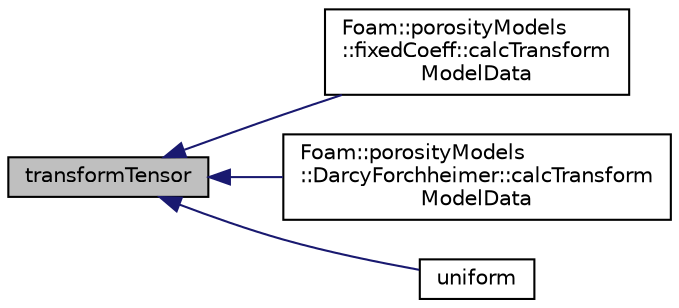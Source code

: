 digraph "transformTensor"
{
  bgcolor="transparent";
  edge [fontname="Helvetica",fontsize="10",labelfontname="Helvetica",labelfontsize="10"];
  node [fontname="Helvetica",fontsize="10",shape=record];
  rankdir="LR";
  Node1 [label="transformTensor",height=0.2,width=0.4,color="black", fillcolor="grey75", style="filled", fontcolor="black"];
  Node1 -> Node2 [dir="back",color="midnightblue",fontsize="10",style="solid",fontname="Helvetica"];
  Node2 [label="Foam::porosityModels\l::fixedCoeff::calcTransform\lModelData",height=0.2,width=0.4,color="black",URL="$a00825.html#af167ad2b083099a13a0b29f6524438fa",tooltip="Transform the model data wrt mesh changes. "];
  Node1 -> Node3 [dir="back",color="midnightblue",fontsize="10",style="solid",fontname="Helvetica"];
  Node3 [label="Foam::porosityModels\l::DarcyForchheimer::calcTransform\lModelData",height=0.2,width=0.4,color="black",URL="$a00507.html#af167ad2b083099a13a0b29f6524438fa",tooltip="Transform the model data wrt mesh changes. "];
  Node1 -> Node4 [dir="back",color="midnightblue",fontsize="10",style="solid",fontname="Helvetica"];
  Node4 [label="uniform",height=0.2,width=0.4,color="black",URL="$a00408.html#a76ba3e9f182caa5d5ea214668de3f691",tooltip="Return true if the rotation tensor is uniform. "];
}

